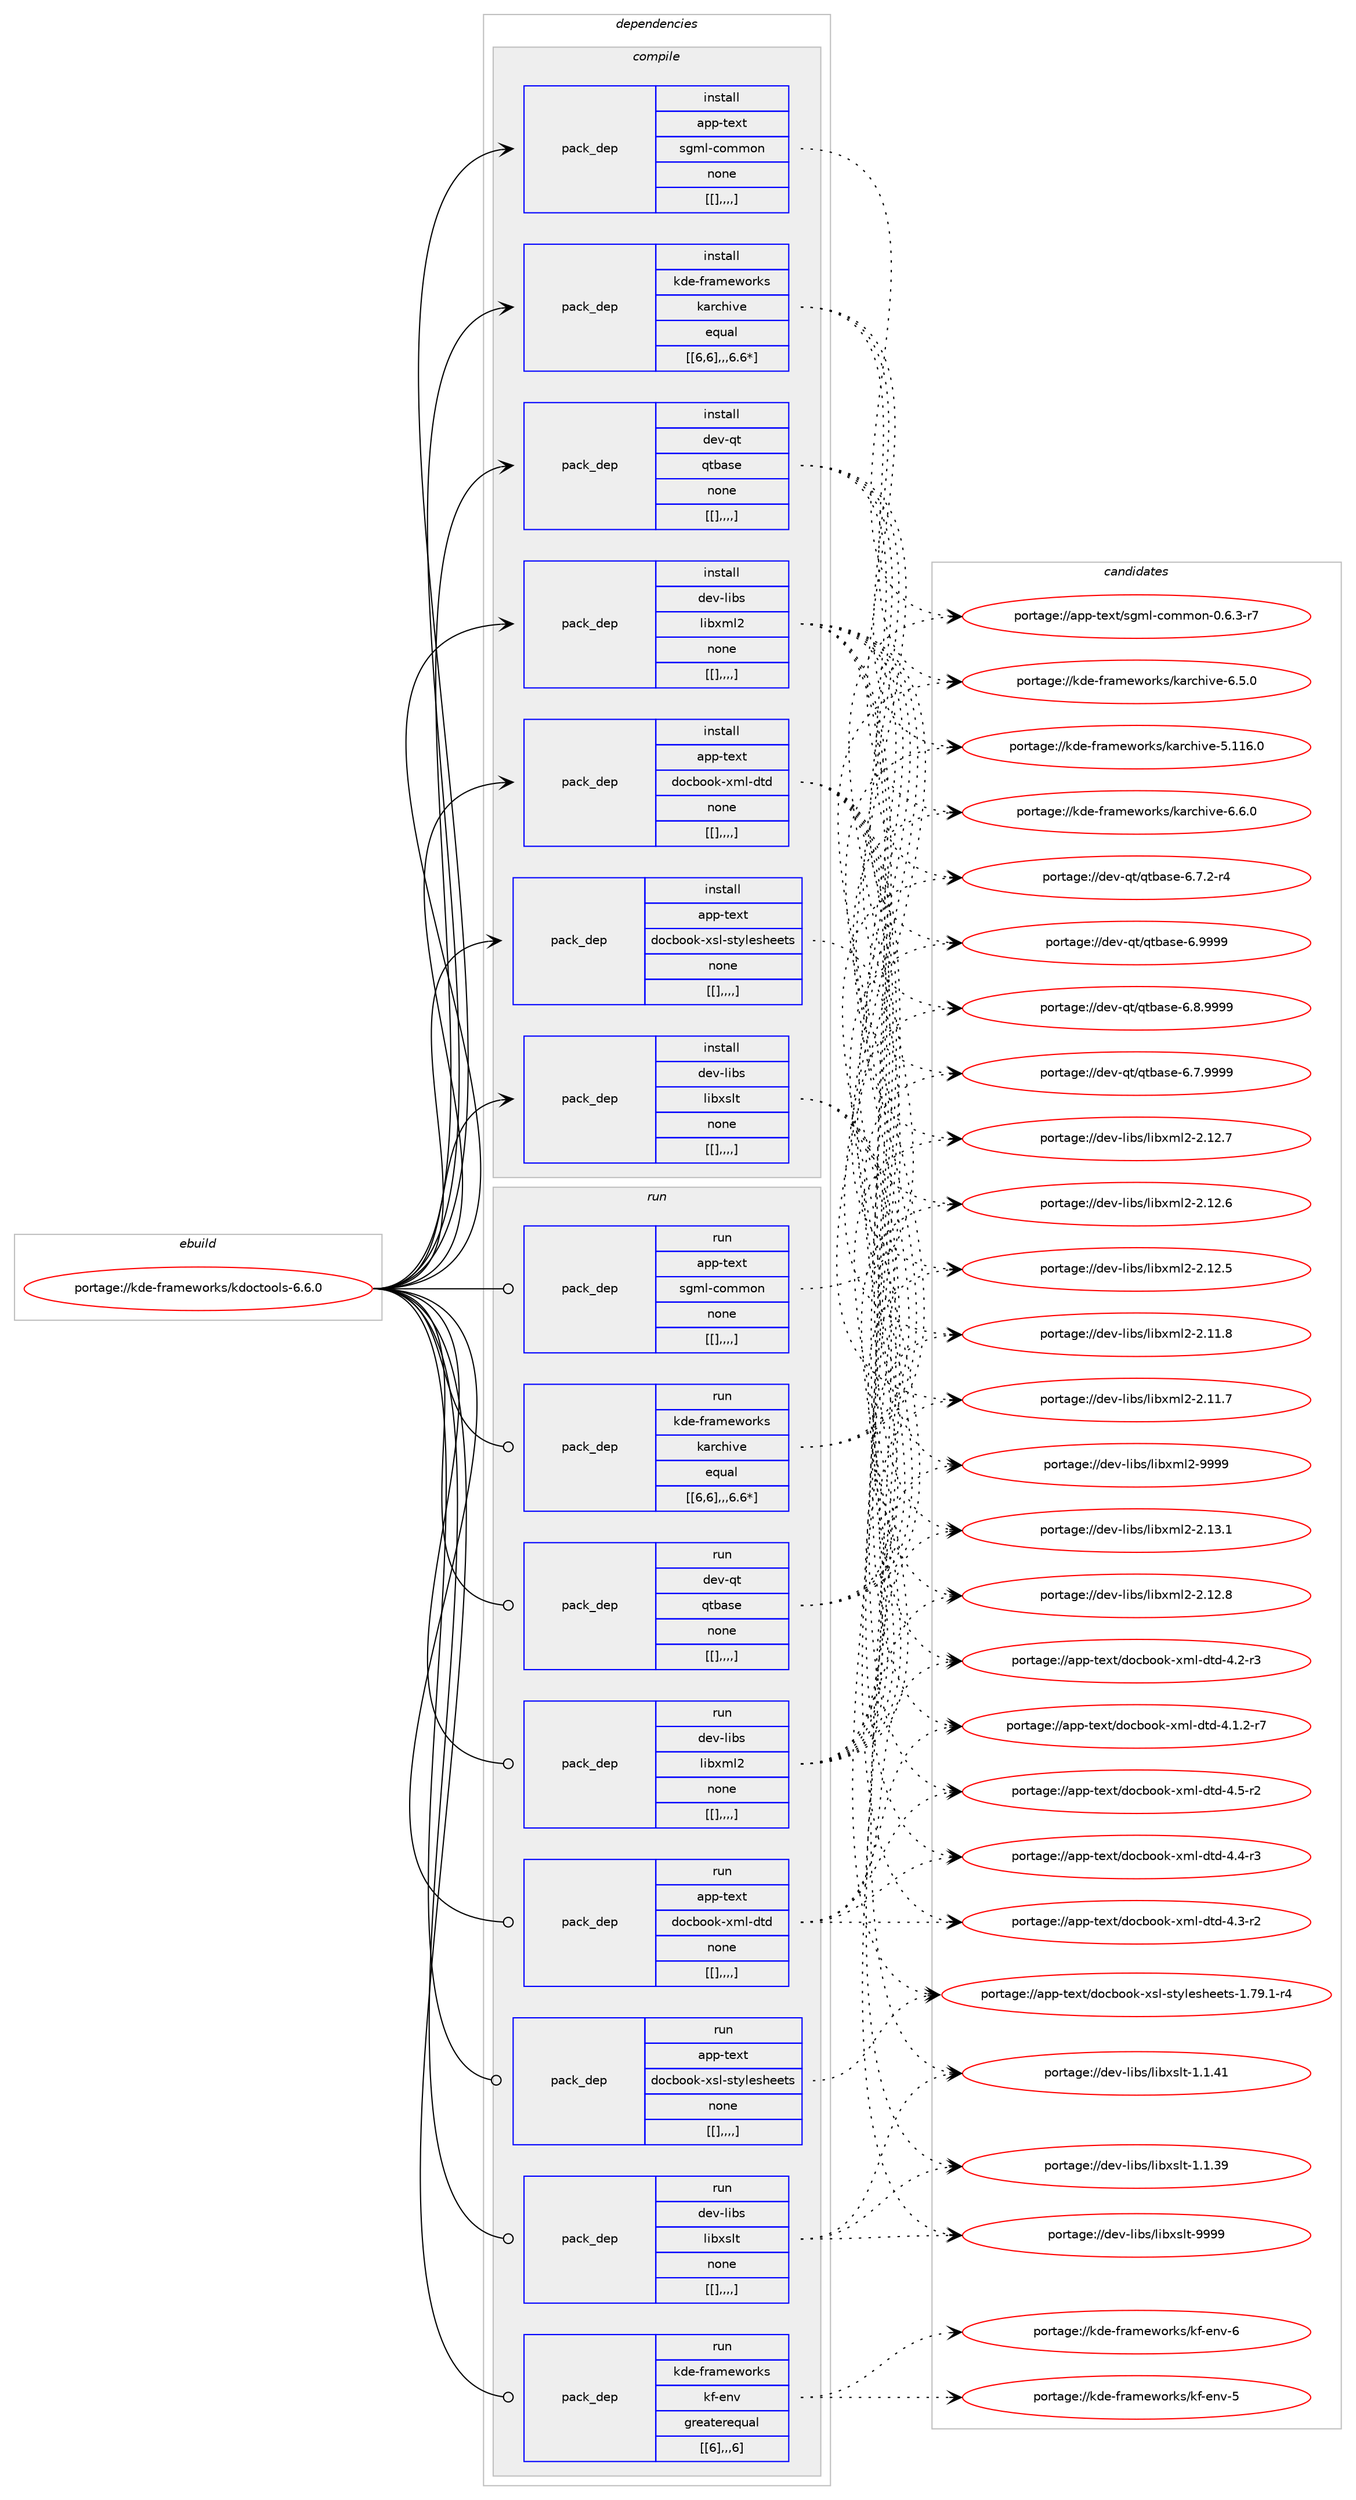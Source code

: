 digraph prolog {

# *************
# Graph options
# *************

newrank=true;
concentrate=true;
compound=true;
graph [rankdir=LR,fontname=Helvetica,fontsize=10,ranksep=1.5];#, ranksep=2.5, nodesep=0.2];
edge  [arrowhead=vee];
node  [fontname=Helvetica,fontsize=10];

# **********
# The ebuild
# **********

subgraph cluster_leftcol {
color=gray;
label=<<i>ebuild</i>>;
id [label="portage://kde-frameworks/kdoctools-6.6.0", color=red, width=4, href="../kde-frameworks/kdoctools-6.6.0.svg"];
}

# ****************
# The dependencies
# ****************

subgraph cluster_midcol {
color=gray;
label=<<i>dependencies</i>>;
subgraph cluster_compile {
fillcolor="#eeeeee";
style=filled;
label=<<i>compile</i>>;
subgraph pack201369 {
dependency273516 [label=<<TABLE BORDER="0" CELLBORDER="1" CELLSPACING="0" CELLPADDING="4" WIDTH="220"><TR><TD ROWSPAN="6" CELLPADDING="30">pack_dep</TD></TR><TR><TD WIDTH="110">install</TD></TR><TR><TD>app-text</TD></TR><TR><TD>docbook-xml-dtd</TD></TR><TR><TD>none</TD></TR><TR><TD>[[],,,,]</TD></TR></TABLE>>, shape=none, color=blue];
}
id:e -> dependency273516:w [weight=20,style="solid",arrowhead="vee"];
subgraph pack201370 {
dependency273517 [label=<<TABLE BORDER="0" CELLBORDER="1" CELLSPACING="0" CELLPADDING="4" WIDTH="220"><TR><TD ROWSPAN="6" CELLPADDING="30">pack_dep</TD></TR><TR><TD WIDTH="110">install</TD></TR><TR><TD>app-text</TD></TR><TR><TD>docbook-xsl-stylesheets</TD></TR><TR><TD>none</TD></TR><TR><TD>[[],,,,]</TD></TR></TABLE>>, shape=none, color=blue];
}
id:e -> dependency273517:w [weight=20,style="solid",arrowhead="vee"];
subgraph pack201371 {
dependency273518 [label=<<TABLE BORDER="0" CELLBORDER="1" CELLSPACING="0" CELLPADDING="4" WIDTH="220"><TR><TD ROWSPAN="6" CELLPADDING="30">pack_dep</TD></TR><TR><TD WIDTH="110">install</TD></TR><TR><TD>app-text</TD></TR><TR><TD>sgml-common</TD></TR><TR><TD>none</TD></TR><TR><TD>[[],,,,]</TD></TR></TABLE>>, shape=none, color=blue];
}
id:e -> dependency273518:w [weight=20,style="solid",arrowhead="vee"];
subgraph pack201372 {
dependency273519 [label=<<TABLE BORDER="0" CELLBORDER="1" CELLSPACING="0" CELLPADDING="4" WIDTH="220"><TR><TD ROWSPAN="6" CELLPADDING="30">pack_dep</TD></TR><TR><TD WIDTH="110">install</TD></TR><TR><TD>dev-libs</TD></TR><TR><TD>libxml2</TD></TR><TR><TD>none</TD></TR><TR><TD>[[],,,,]</TD></TR></TABLE>>, shape=none, color=blue];
}
id:e -> dependency273519:w [weight=20,style="solid",arrowhead="vee"];
subgraph pack201373 {
dependency273520 [label=<<TABLE BORDER="0" CELLBORDER="1" CELLSPACING="0" CELLPADDING="4" WIDTH="220"><TR><TD ROWSPAN="6" CELLPADDING="30">pack_dep</TD></TR><TR><TD WIDTH="110">install</TD></TR><TR><TD>dev-libs</TD></TR><TR><TD>libxslt</TD></TR><TR><TD>none</TD></TR><TR><TD>[[],,,,]</TD></TR></TABLE>>, shape=none, color=blue];
}
id:e -> dependency273520:w [weight=20,style="solid",arrowhead="vee"];
subgraph pack201374 {
dependency273521 [label=<<TABLE BORDER="0" CELLBORDER="1" CELLSPACING="0" CELLPADDING="4" WIDTH="220"><TR><TD ROWSPAN="6" CELLPADDING="30">pack_dep</TD></TR><TR><TD WIDTH="110">install</TD></TR><TR><TD>dev-qt</TD></TR><TR><TD>qtbase</TD></TR><TR><TD>none</TD></TR><TR><TD>[[],,,,]</TD></TR></TABLE>>, shape=none, color=blue];
}
id:e -> dependency273521:w [weight=20,style="solid",arrowhead="vee"];
subgraph pack201375 {
dependency273522 [label=<<TABLE BORDER="0" CELLBORDER="1" CELLSPACING="0" CELLPADDING="4" WIDTH="220"><TR><TD ROWSPAN="6" CELLPADDING="30">pack_dep</TD></TR><TR><TD WIDTH="110">install</TD></TR><TR><TD>kde-frameworks</TD></TR><TR><TD>karchive</TD></TR><TR><TD>equal</TD></TR><TR><TD>[[6,6],,,6.6*]</TD></TR></TABLE>>, shape=none, color=blue];
}
id:e -> dependency273522:w [weight=20,style="solid",arrowhead="vee"];
}
subgraph cluster_compileandrun {
fillcolor="#eeeeee";
style=filled;
label=<<i>compile and run</i>>;
}
subgraph cluster_run {
fillcolor="#eeeeee";
style=filled;
label=<<i>run</i>>;
subgraph pack201376 {
dependency273523 [label=<<TABLE BORDER="0" CELLBORDER="1" CELLSPACING="0" CELLPADDING="4" WIDTH="220"><TR><TD ROWSPAN="6" CELLPADDING="30">pack_dep</TD></TR><TR><TD WIDTH="110">run</TD></TR><TR><TD>app-text</TD></TR><TR><TD>docbook-xml-dtd</TD></TR><TR><TD>none</TD></TR><TR><TD>[[],,,,]</TD></TR></TABLE>>, shape=none, color=blue];
}
id:e -> dependency273523:w [weight=20,style="solid",arrowhead="odot"];
subgraph pack201377 {
dependency273524 [label=<<TABLE BORDER="0" CELLBORDER="1" CELLSPACING="0" CELLPADDING="4" WIDTH="220"><TR><TD ROWSPAN="6" CELLPADDING="30">pack_dep</TD></TR><TR><TD WIDTH="110">run</TD></TR><TR><TD>app-text</TD></TR><TR><TD>docbook-xsl-stylesheets</TD></TR><TR><TD>none</TD></TR><TR><TD>[[],,,,]</TD></TR></TABLE>>, shape=none, color=blue];
}
id:e -> dependency273524:w [weight=20,style="solid",arrowhead="odot"];
subgraph pack201378 {
dependency273525 [label=<<TABLE BORDER="0" CELLBORDER="1" CELLSPACING="0" CELLPADDING="4" WIDTH="220"><TR><TD ROWSPAN="6" CELLPADDING="30">pack_dep</TD></TR><TR><TD WIDTH="110">run</TD></TR><TR><TD>app-text</TD></TR><TR><TD>sgml-common</TD></TR><TR><TD>none</TD></TR><TR><TD>[[],,,,]</TD></TR></TABLE>>, shape=none, color=blue];
}
id:e -> dependency273525:w [weight=20,style="solid",arrowhead="odot"];
subgraph pack201379 {
dependency273526 [label=<<TABLE BORDER="0" CELLBORDER="1" CELLSPACING="0" CELLPADDING="4" WIDTH="220"><TR><TD ROWSPAN="6" CELLPADDING="30">pack_dep</TD></TR><TR><TD WIDTH="110">run</TD></TR><TR><TD>dev-libs</TD></TR><TR><TD>libxml2</TD></TR><TR><TD>none</TD></TR><TR><TD>[[],,,,]</TD></TR></TABLE>>, shape=none, color=blue];
}
id:e -> dependency273526:w [weight=20,style="solid",arrowhead="odot"];
subgraph pack201380 {
dependency273527 [label=<<TABLE BORDER="0" CELLBORDER="1" CELLSPACING="0" CELLPADDING="4" WIDTH="220"><TR><TD ROWSPAN="6" CELLPADDING="30">pack_dep</TD></TR><TR><TD WIDTH="110">run</TD></TR><TR><TD>dev-libs</TD></TR><TR><TD>libxslt</TD></TR><TR><TD>none</TD></TR><TR><TD>[[],,,,]</TD></TR></TABLE>>, shape=none, color=blue];
}
id:e -> dependency273527:w [weight=20,style="solid",arrowhead="odot"];
subgraph pack201381 {
dependency273528 [label=<<TABLE BORDER="0" CELLBORDER="1" CELLSPACING="0" CELLPADDING="4" WIDTH="220"><TR><TD ROWSPAN="6" CELLPADDING="30">pack_dep</TD></TR><TR><TD WIDTH="110">run</TD></TR><TR><TD>dev-qt</TD></TR><TR><TD>qtbase</TD></TR><TR><TD>none</TD></TR><TR><TD>[[],,,,]</TD></TR></TABLE>>, shape=none, color=blue];
}
id:e -> dependency273528:w [weight=20,style="solid",arrowhead="odot"];
subgraph pack201382 {
dependency273529 [label=<<TABLE BORDER="0" CELLBORDER="1" CELLSPACING="0" CELLPADDING="4" WIDTH="220"><TR><TD ROWSPAN="6" CELLPADDING="30">pack_dep</TD></TR><TR><TD WIDTH="110">run</TD></TR><TR><TD>kde-frameworks</TD></TR><TR><TD>karchive</TD></TR><TR><TD>equal</TD></TR><TR><TD>[[6,6],,,6.6*]</TD></TR></TABLE>>, shape=none, color=blue];
}
id:e -> dependency273529:w [weight=20,style="solid",arrowhead="odot"];
subgraph pack201383 {
dependency273530 [label=<<TABLE BORDER="0" CELLBORDER="1" CELLSPACING="0" CELLPADDING="4" WIDTH="220"><TR><TD ROWSPAN="6" CELLPADDING="30">pack_dep</TD></TR><TR><TD WIDTH="110">run</TD></TR><TR><TD>kde-frameworks</TD></TR><TR><TD>kf-env</TD></TR><TR><TD>greaterequal</TD></TR><TR><TD>[[6],,,6]</TD></TR></TABLE>>, shape=none, color=blue];
}
id:e -> dependency273530:w [weight=20,style="solid",arrowhead="odot"];
}
}

# **************
# The candidates
# **************

subgraph cluster_choices {
rank=same;
color=gray;
label=<<i>candidates</i>>;

subgraph choice201369 {
color=black;
nodesep=1;
choice97112112451161011201164710011199981111111074512010910845100116100455246534511450 [label="portage://app-text/docbook-xml-dtd-4.5-r2", color=red, width=4,href="../app-text/docbook-xml-dtd-4.5-r2.svg"];
choice97112112451161011201164710011199981111111074512010910845100116100455246524511451 [label="portage://app-text/docbook-xml-dtd-4.4-r3", color=red, width=4,href="../app-text/docbook-xml-dtd-4.4-r3.svg"];
choice97112112451161011201164710011199981111111074512010910845100116100455246514511450 [label="portage://app-text/docbook-xml-dtd-4.3-r2", color=red, width=4,href="../app-text/docbook-xml-dtd-4.3-r2.svg"];
choice97112112451161011201164710011199981111111074512010910845100116100455246504511451 [label="portage://app-text/docbook-xml-dtd-4.2-r3", color=red, width=4,href="../app-text/docbook-xml-dtd-4.2-r3.svg"];
choice971121124511610112011647100111999811111110745120109108451001161004552464946504511455 [label="portage://app-text/docbook-xml-dtd-4.1.2-r7", color=red, width=4,href="../app-text/docbook-xml-dtd-4.1.2-r7.svg"];
dependency273516:e -> choice97112112451161011201164710011199981111111074512010910845100116100455246534511450:w [style=dotted,weight="100"];
dependency273516:e -> choice97112112451161011201164710011199981111111074512010910845100116100455246524511451:w [style=dotted,weight="100"];
dependency273516:e -> choice97112112451161011201164710011199981111111074512010910845100116100455246514511450:w [style=dotted,weight="100"];
dependency273516:e -> choice97112112451161011201164710011199981111111074512010910845100116100455246504511451:w [style=dotted,weight="100"];
dependency273516:e -> choice971121124511610112011647100111999811111110745120109108451001161004552464946504511455:w [style=dotted,weight="100"];
}
subgraph choice201370 {
color=black;
nodesep=1;
choice97112112451161011201164710011199981111111074512011510845115116121108101115104101101116115454946555746494511452 [label="portage://app-text/docbook-xsl-stylesheets-1.79.1-r4", color=red, width=4,href="../app-text/docbook-xsl-stylesheets-1.79.1-r4.svg"];
dependency273517:e -> choice97112112451161011201164710011199981111111074512011510845115116121108101115104101101116115454946555746494511452:w [style=dotted,weight="100"];
}
subgraph choice201371 {
color=black;
nodesep=1;
choice97112112451161011201164711510310910845991111091091111104548465446514511455 [label="portage://app-text/sgml-common-0.6.3-r7", color=red, width=4,href="../app-text/sgml-common-0.6.3-r7.svg"];
dependency273518:e -> choice97112112451161011201164711510310910845991111091091111104548465446514511455:w [style=dotted,weight="100"];
}
subgraph choice201372 {
color=black;
nodesep=1;
choice10010111845108105981154710810598120109108504557575757 [label="portage://dev-libs/libxml2-9999", color=red, width=4,href="../dev-libs/libxml2-9999.svg"];
choice100101118451081059811547108105981201091085045504649514649 [label="portage://dev-libs/libxml2-2.13.1", color=red, width=4,href="../dev-libs/libxml2-2.13.1.svg"];
choice100101118451081059811547108105981201091085045504649504656 [label="portage://dev-libs/libxml2-2.12.8", color=red, width=4,href="../dev-libs/libxml2-2.12.8.svg"];
choice100101118451081059811547108105981201091085045504649504655 [label="portage://dev-libs/libxml2-2.12.7", color=red, width=4,href="../dev-libs/libxml2-2.12.7.svg"];
choice100101118451081059811547108105981201091085045504649504654 [label="portage://dev-libs/libxml2-2.12.6", color=red, width=4,href="../dev-libs/libxml2-2.12.6.svg"];
choice100101118451081059811547108105981201091085045504649504653 [label="portage://dev-libs/libxml2-2.12.5", color=red, width=4,href="../dev-libs/libxml2-2.12.5.svg"];
choice100101118451081059811547108105981201091085045504649494656 [label="portage://dev-libs/libxml2-2.11.8", color=red, width=4,href="../dev-libs/libxml2-2.11.8.svg"];
choice100101118451081059811547108105981201091085045504649494655 [label="portage://dev-libs/libxml2-2.11.7", color=red, width=4,href="../dev-libs/libxml2-2.11.7.svg"];
dependency273519:e -> choice10010111845108105981154710810598120109108504557575757:w [style=dotted,weight="100"];
dependency273519:e -> choice100101118451081059811547108105981201091085045504649514649:w [style=dotted,weight="100"];
dependency273519:e -> choice100101118451081059811547108105981201091085045504649504656:w [style=dotted,weight="100"];
dependency273519:e -> choice100101118451081059811547108105981201091085045504649504655:w [style=dotted,weight="100"];
dependency273519:e -> choice100101118451081059811547108105981201091085045504649504654:w [style=dotted,weight="100"];
dependency273519:e -> choice100101118451081059811547108105981201091085045504649504653:w [style=dotted,weight="100"];
dependency273519:e -> choice100101118451081059811547108105981201091085045504649494656:w [style=dotted,weight="100"];
dependency273519:e -> choice100101118451081059811547108105981201091085045504649494655:w [style=dotted,weight="100"];
}
subgraph choice201373 {
color=black;
nodesep=1;
choice100101118451081059811547108105981201151081164557575757 [label="portage://dev-libs/libxslt-9999", color=red, width=4,href="../dev-libs/libxslt-9999.svg"];
choice1001011184510810598115471081059812011510811645494649465249 [label="portage://dev-libs/libxslt-1.1.41", color=red, width=4,href="../dev-libs/libxslt-1.1.41.svg"];
choice1001011184510810598115471081059812011510811645494649465157 [label="portage://dev-libs/libxslt-1.1.39", color=red, width=4,href="../dev-libs/libxslt-1.1.39.svg"];
dependency273520:e -> choice100101118451081059811547108105981201151081164557575757:w [style=dotted,weight="100"];
dependency273520:e -> choice1001011184510810598115471081059812011510811645494649465249:w [style=dotted,weight="100"];
dependency273520:e -> choice1001011184510810598115471081059812011510811645494649465157:w [style=dotted,weight="100"];
}
subgraph choice201374 {
color=black;
nodesep=1;
choice1001011184511311647113116989711510145544657575757 [label="portage://dev-qt/qtbase-6.9999", color=red, width=4,href="../dev-qt/qtbase-6.9999.svg"];
choice10010111845113116471131169897115101455446564657575757 [label="portage://dev-qt/qtbase-6.8.9999", color=red, width=4,href="../dev-qt/qtbase-6.8.9999.svg"];
choice10010111845113116471131169897115101455446554657575757 [label="portage://dev-qt/qtbase-6.7.9999", color=red, width=4,href="../dev-qt/qtbase-6.7.9999.svg"];
choice100101118451131164711311698971151014554465546504511452 [label="portage://dev-qt/qtbase-6.7.2-r4", color=red, width=4,href="../dev-qt/qtbase-6.7.2-r4.svg"];
dependency273521:e -> choice1001011184511311647113116989711510145544657575757:w [style=dotted,weight="100"];
dependency273521:e -> choice10010111845113116471131169897115101455446564657575757:w [style=dotted,weight="100"];
dependency273521:e -> choice10010111845113116471131169897115101455446554657575757:w [style=dotted,weight="100"];
dependency273521:e -> choice100101118451131164711311698971151014554465546504511452:w [style=dotted,weight="100"];
}
subgraph choice201375 {
color=black;
nodesep=1;
choice1071001014510211497109101119111114107115471079711499104105118101455446544648 [label="portage://kde-frameworks/karchive-6.6.0", color=red, width=4,href="../kde-frameworks/karchive-6.6.0.svg"];
choice1071001014510211497109101119111114107115471079711499104105118101455446534648 [label="portage://kde-frameworks/karchive-6.5.0", color=red, width=4,href="../kde-frameworks/karchive-6.5.0.svg"];
choice10710010145102114971091011191111141071154710797114991041051181014553464949544648 [label="portage://kde-frameworks/karchive-5.116.0", color=red, width=4,href="../kde-frameworks/karchive-5.116.0.svg"];
dependency273522:e -> choice1071001014510211497109101119111114107115471079711499104105118101455446544648:w [style=dotted,weight="100"];
dependency273522:e -> choice1071001014510211497109101119111114107115471079711499104105118101455446534648:w [style=dotted,weight="100"];
dependency273522:e -> choice10710010145102114971091011191111141071154710797114991041051181014553464949544648:w [style=dotted,weight="100"];
}
subgraph choice201376 {
color=black;
nodesep=1;
choice97112112451161011201164710011199981111111074512010910845100116100455246534511450 [label="portage://app-text/docbook-xml-dtd-4.5-r2", color=red, width=4,href="../app-text/docbook-xml-dtd-4.5-r2.svg"];
choice97112112451161011201164710011199981111111074512010910845100116100455246524511451 [label="portage://app-text/docbook-xml-dtd-4.4-r3", color=red, width=4,href="../app-text/docbook-xml-dtd-4.4-r3.svg"];
choice97112112451161011201164710011199981111111074512010910845100116100455246514511450 [label="portage://app-text/docbook-xml-dtd-4.3-r2", color=red, width=4,href="../app-text/docbook-xml-dtd-4.3-r2.svg"];
choice97112112451161011201164710011199981111111074512010910845100116100455246504511451 [label="portage://app-text/docbook-xml-dtd-4.2-r3", color=red, width=4,href="../app-text/docbook-xml-dtd-4.2-r3.svg"];
choice971121124511610112011647100111999811111110745120109108451001161004552464946504511455 [label="portage://app-text/docbook-xml-dtd-4.1.2-r7", color=red, width=4,href="../app-text/docbook-xml-dtd-4.1.2-r7.svg"];
dependency273523:e -> choice97112112451161011201164710011199981111111074512010910845100116100455246534511450:w [style=dotted,weight="100"];
dependency273523:e -> choice97112112451161011201164710011199981111111074512010910845100116100455246524511451:w [style=dotted,weight="100"];
dependency273523:e -> choice97112112451161011201164710011199981111111074512010910845100116100455246514511450:w [style=dotted,weight="100"];
dependency273523:e -> choice97112112451161011201164710011199981111111074512010910845100116100455246504511451:w [style=dotted,weight="100"];
dependency273523:e -> choice971121124511610112011647100111999811111110745120109108451001161004552464946504511455:w [style=dotted,weight="100"];
}
subgraph choice201377 {
color=black;
nodesep=1;
choice97112112451161011201164710011199981111111074512011510845115116121108101115104101101116115454946555746494511452 [label="portage://app-text/docbook-xsl-stylesheets-1.79.1-r4", color=red, width=4,href="../app-text/docbook-xsl-stylesheets-1.79.1-r4.svg"];
dependency273524:e -> choice97112112451161011201164710011199981111111074512011510845115116121108101115104101101116115454946555746494511452:w [style=dotted,weight="100"];
}
subgraph choice201378 {
color=black;
nodesep=1;
choice97112112451161011201164711510310910845991111091091111104548465446514511455 [label="portage://app-text/sgml-common-0.6.3-r7", color=red, width=4,href="../app-text/sgml-common-0.6.3-r7.svg"];
dependency273525:e -> choice97112112451161011201164711510310910845991111091091111104548465446514511455:w [style=dotted,weight="100"];
}
subgraph choice201379 {
color=black;
nodesep=1;
choice10010111845108105981154710810598120109108504557575757 [label="portage://dev-libs/libxml2-9999", color=red, width=4,href="../dev-libs/libxml2-9999.svg"];
choice100101118451081059811547108105981201091085045504649514649 [label="portage://dev-libs/libxml2-2.13.1", color=red, width=4,href="../dev-libs/libxml2-2.13.1.svg"];
choice100101118451081059811547108105981201091085045504649504656 [label="portage://dev-libs/libxml2-2.12.8", color=red, width=4,href="../dev-libs/libxml2-2.12.8.svg"];
choice100101118451081059811547108105981201091085045504649504655 [label="portage://dev-libs/libxml2-2.12.7", color=red, width=4,href="../dev-libs/libxml2-2.12.7.svg"];
choice100101118451081059811547108105981201091085045504649504654 [label="portage://dev-libs/libxml2-2.12.6", color=red, width=4,href="../dev-libs/libxml2-2.12.6.svg"];
choice100101118451081059811547108105981201091085045504649504653 [label="portage://dev-libs/libxml2-2.12.5", color=red, width=4,href="../dev-libs/libxml2-2.12.5.svg"];
choice100101118451081059811547108105981201091085045504649494656 [label="portage://dev-libs/libxml2-2.11.8", color=red, width=4,href="../dev-libs/libxml2-2.11.8.svg"];
choice100101118451081059811547108105981201091085045504649494655 [label="portage://dev-libs/libxml2-2.11.7", color=red, width=4,href="../dev-libs/libxml2-2.11.7.svg"];
dependency273526:e -> choice10010111845108105981154710810598120109108504557575757:w [style=dotted,weight="100"];
dependency273526:e -> choice100101118451081059811547108105981201091085045504649514649:w [style=dotted,weight="100"];
dependency273526:e -> choice100101118451081059811547108105981201091085045504649504656:w [style=dotted,weight="100"];
dependency273526:e -> choice100101118451081059811547108105981201091085045504649504655:w [style=dotted,weight="100"];
dependency273526:e -> choice100101118451081059811547108105981201091085045504649504654:w [style=dotted,weight="100"];
dependency273526:e -> choice100101118451081059811547108105981201091085045504649504653:w [style=dotted,weight="100"];
dependency273526:e -> choice100101118451081059811547108105981201091085045504649494656:w [style=dotted,weight="100"];
dependency273526:e -> choice100101118451081059811547108105981201091085045504649494655:w [style=dotted,weight="100"];
}
subgraph choice201380 {
color=black;
nodesep=1;
choice100101118451081059811547108105981201151081164557575757 [label="portage://dev-libs/libxslt-9999", color=red, width=4,href="../dev-libs/libxslt-9999.svg"];
choice1001011184510810598115471081059812011510811645494649465249 [label="portage://dev-libs/libxslt-1.1.41", color=red, width=4,href="../dev-libs/libxslt-1.1.41.svg"];
choice1001011184510810598115471081059812011510811645494649465157 [label="portage://dev-libs/libxslt-1.1.39", color=red, width=4,href="../dev-libs/libxslt-1.1.39.svg"];
dependency273527:e -> choice100101118451081059811547108105981201151081164557575757:w [style=dotted,weight="100"];
dependency273527:e -> choice1001011184510810598115471081059812011510811645494649465249:w [style=dotted,weight="100"];
dependency273527:e -> choice1001011184510810598115471081059812011510811645494649465157:w [style=dotted,weight="100"];
}
subgraph choice201381 {
color=black;
nodesep=1;
choice1001011184511311647113116989711510145544657575757 [label="portage://dev-qt/qtbase-6.9999", color=red, width=4,href="../dev-qt/qtbase-6.9999.svg"];
choice10010111845113116471131169897115101455446564657575757 [label="portage://dev-qt/qtbase-6.8.9999", color=red, width=4,href="../dev-qt/qtbase-6.8.9999.svg"];
choice10010111845113116471131169897115101455446554657575757 [label="portage://dev-qt/qtbase-6.7.9999", color=red, width=4,href="../dev-qt/qtbase-6.7.9999.svg"];
choice100101118451131164711311698971151014554465546504511452 [label="portage://dev-qt/qtbase-6.7.2-r4", color=red, width=4,href="../dev-qt/qtbase-6.7.2-r4.svg"];
dependency273528:e -> choice1001011184511311647113116989711510145544657575757:w [style=dotted,weight="100"];
dependency273528:e -> choice10010111845113116471131169897115101455446564657575757:w [style=dotted,weight="100"];
dependency273528:e -> choice10010111845113116471131169897115101455446554657575757:w [style=dotted,weight="100"];
dependency273528:e -> choice100101118451131164711311698971151014554465546504511452:w [style=dotted,weight="100"];
}
subgraph choice201382 {
color=black;
nodesep=1;
choice1071001014510211497109101119111114107115471079711499104105118101455446544648 [label="portage://kde-frameworks/karchive-6.6.0", color=red, width=4,href="../kde-frameworks/karchive-6.6.0.svg"];
choice1071001014510211497109101119111114107115471079711499104105118101455446534648 [label="portage://kde-frameworks/karchive-6.5.0", color=red, width=4,href="../kde-frameworks/karchive-6.5.0.svg"];
choice10710010145102114971091011191111141071154710797114991041051181014553464949544648 [label="portage://kde-frameworks/karchive-5.116.0", color=red, width=4,href="../kde-frameworks/karchive-5.116.0.svg"];
dependency273529:e -> choice1071001014510211497109101119111114107115471079711499104105118101455446544648:w [style=dotted,weight="100"];
dependency273529:e -> choice1071001014510211497109101119111114107115471079711499104105118101455446534648:w [style=dotted,weight="100"];
dependency273529:e -> choice10710010145102114971091011191111141071154710797114991041051181014553464949544648:w [style=dotted,weight="100"];
}
subgraph choice201383 {
color=black;
nodesep=1;
choice107100101451021149710910111911111410711547107102451011101184554 [label="portage://kde-frameworks/kf-env-6", color=red, width=4,href="../kde-frameworks/kf-env-6.svg"];
choice107100101451021149710910111911111410711547107102451011101184553 [label="portage://kde-frameworks/kf-env-5", color=red, width=4,href="../kde-frameworks/kf-env-5.svg"];
dependency273530:e -> choice107100101451021149710910111911111410711547107102451011101184554:w [style=dotted,weight="100"];
dependency273530:e -> choice107100101451021149710910111911111410711547107102451011101184553:w [style=dotted,weight="100"];
}
}

}
